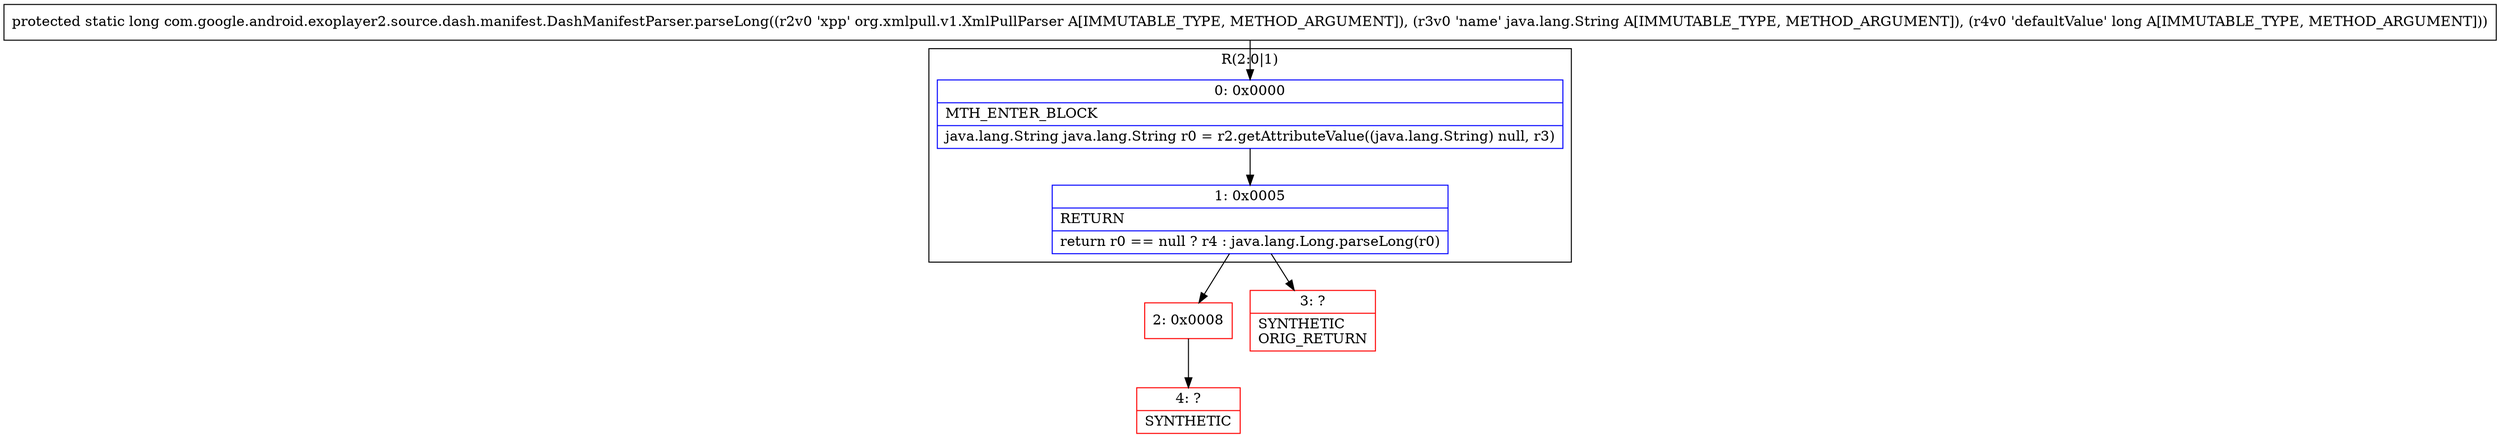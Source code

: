 digraph "CFG forcom.google.android.exoplayer2.source.dash.manifest.DashManifestParser.parseLong(Lorg\/xmlpull\/v1\/XmlPullParser;Ljava\/lang\/String;J)J" {
subgraph cluster_Region_619544884 {
label = "R(2:0|1)";
node [shape=record,color=blue];
Node_0 [shape=record,label="{0\:\ 0x0000|MTH_ENTER_BLOCK\l|java.lang.String java.lang.String r0 = r2.getAttributeValue((java.lang.String) null, r3)\l}"];
Node_1 [shape=record,label="{1\:\ 0x0005|RETURN\l|return r0 == null ? r4 : java.lang.Long.parseLong(r0)\l}"];
}
Node_2 [shape=record,color=red,label="{2\:\ 0x0008}"];
Node_3 [shape=record,color=red,label="{3\:\ ?|SYNTHETIC\lORIG_RETURN\l}"];
Node_4 [shape=record,color=red,label="{4\:\ ?|SYNTHETIC\l}"];
MethodNode[shape=record,label="{protected static long com.google.android.exoplayer2.source.dash.manifest.DashManifestParser.parseLong((r2v0 'xpp' org.xmlpull.v1.XmlPullParser A[IMMUTABLE_TYPE, METHOD_ARGUMENT]), (r3v0 'name' java.lang.String A[IMMUTABLE_TYPE, METHOD_ARGUMENT]), (r4v0 'defaultValue' long A[IMMUTABLE_TYPE, METHOD_ARGUMENT])) }"];
MethodNode -> Node_0;
Node_0 -> Node_1;
Node_1 -> Node_2;
Node_1 -> Node_3;
Node_2 -> Node_4;
}

